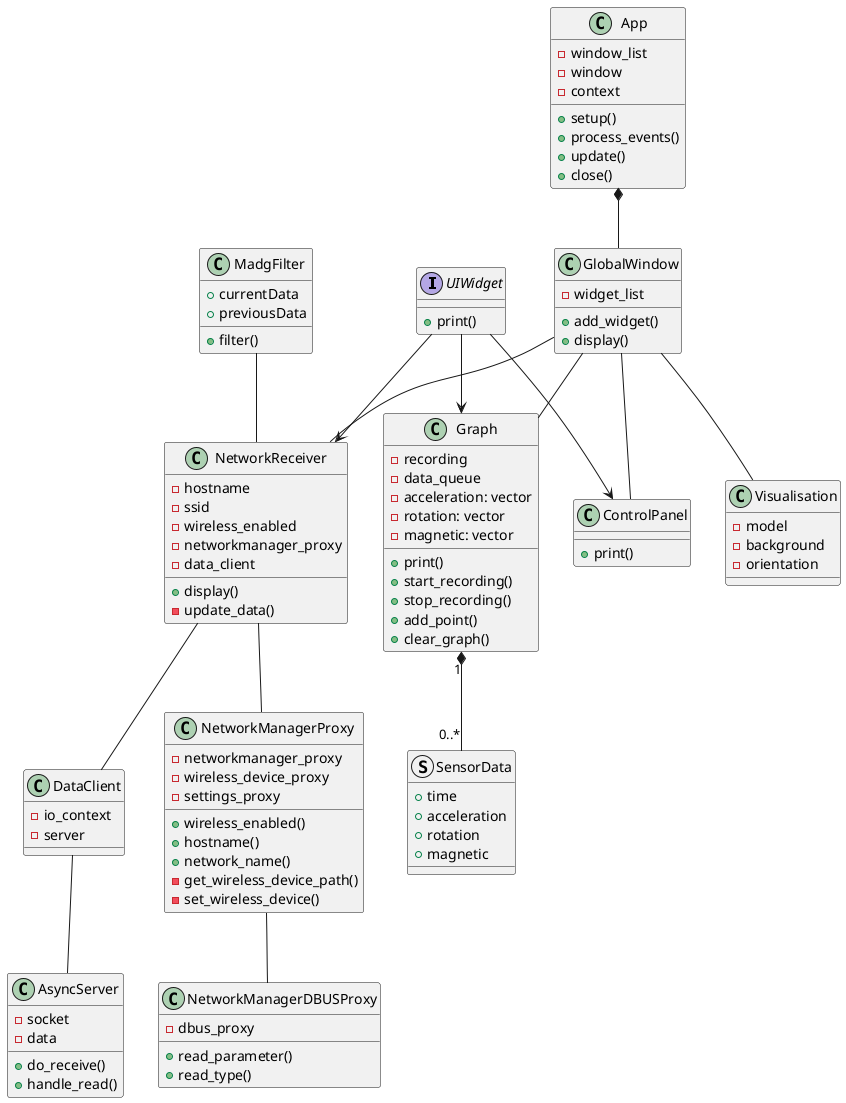 @startuml Data Viewer

interface UIWidget {
  + print()
}

class App {
  - window_list
  - window
  - context
  + setup()
  + process_events()
  + update()
  + close()
}

class GlobalWindow {
  - widget_list
  + add_widget()
  + display()
}

struct SensorData {
  + time
  + acceleration
  + rotation
  + magnetic
}

class NetworkReceiver {
  + display()
  - update_data()
  - hostname
  - ssid
  - wireless_enabled
  - networkmanager_proxy
  - data_client
}

class NetworkManagerProxy {
  + wireless_enabled()
  + hostname()
  + network_name()
  - get_wireless_device_path()
  - set_wireless_device()
  - networkmanager_proxy
  - wireless_device_proxy
  - settings_proxy
}

class NetworkManagerDBUSProxy {
  + read_parameter()
  + read_type()
  - dbus_proxy
}

class AsyncServer {
  + do_receive()
  + handle_read()
  - socket
  - data
}

class DataClient {
  - io_context
  - server
}

class Graph {
  - recording
  - data_queue
  - acceleration: vector
  - rotation: vector
  - magnetic: vector
  + print()
  + start_recording()
  + stop_recording()
  + add_point()
  + clear_graph()
}

class Visualisation {
  - model
  - background
  - orientation
}

class ControlPanel {
  + print()
}

class MadgFilter {
  + currentData
  + previousData
  + filter()
}

App *-- GlobalWindow
GlobalWindow -- Visualisation
GlobalWindow -- NetworkReceiver
GlobalWindow -- Graph
GlobalWindow -- ControlPanel

NetworkReceiver -- NetworkManagerProxy
NetworkReceiver -- DataClient
DataClient -- AsyncServer
NetworkManagerProxy -- NetworkManagerDBUSProxy

UIWidget --> NetworkReceiver
UIWidget --> ControlPanel
UIWidget --> Graph

Graph "1" *-- "0..*" SensorData

MadgFilter -- NetworkReceiver
